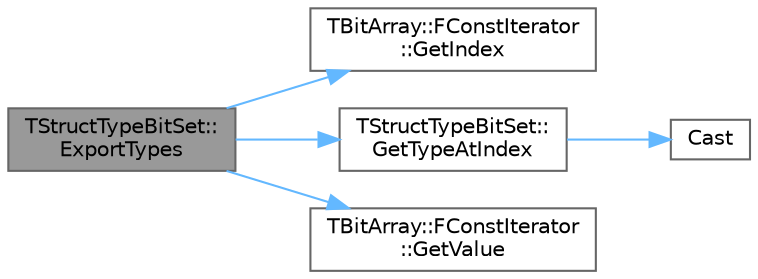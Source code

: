 digraph "TStructTypeBitSet::ExportTypes"
{
 // INTERACTIVE_SVG=YES
 // LATEX_PDF_SIZE
  bgcolor="transparent";
  edge [fontname=Helvetica,fontsize=10,labelfontname=Helvetica,labelfontsize=10];
  node [fontname=Helvetica,fontsize=10,shape=box,height=0.2,width=0.4];
  rankdir="LR";
  Node1 [id="Node000001",label="TStructTypeBitSet::\lExportTypes",height=0.2,width=0.4,color="gray40", fillcolor="grey60", style="filled", fontcolor="black",tooltip="Lists all types used by this bitset, calling the provided callback for each one."];
  Node1 -> Node2 [id="edge1_Node000001_Node000002",color="steelblue1",style="solid",tooltip=" "];
  Node2 [id="Node000002",label="TBitArray::FConstIterator\l::GetIndex",height=0.2,width=0.4,color="grey40", fillcolor="white", style="filled",URL="$d1/d9e/classTBitArray_1_1FConstIterator.html#a85d8893f8536e4764286494b8f10cba2",tooltip=" "];
  Node1 -> Node3 [id="edge2_Node000001_Node000003",color="steelblue1",style="solid",tooltip=" "];
  Node3 [id="Node000003",label="TStructTypeBitSet::\lGetTypeAtIndex",height=0.2,width=0.4,color="grey40", fillcolor="white", style="filled",URL="$d0/d16/structTStructTypeBitSet.html#a19bb0393c7fa2dcdb7ad248f3a2a1e08",tooltip="Gets the struct type associated with a given index."];
  Node3 -> Node4 [id="edge3_Node000003_Node000004",color="steelblue1",style="solid",tooltip=" "];
  Node4 [id="Node000004",label="Cast",height=0.2,width=0.4,color="grey40", fillcolor="white", style="filled",URL="$d4/d55/Casts_8h.html#af337187a7ebe36fac35ea41db8a65ba9",tooltip=" "];
  Node1 -> Node5 [id="edge4_Node000001_Node000005",color="steelblue1",style="solid",tooltip=" "];
  Node5 [id="Node000005",label="TBitArray::FConstIterator\l::GetValue",height=0.2,width=0.4,color="grey40", fillcolor="white", style="filled",URL="$d1/d9e/classTBitArray_1_1FConstIterator.html#aed155cdf63cafbaba3d072cb5e8067b4",tooltip=" "];
}
